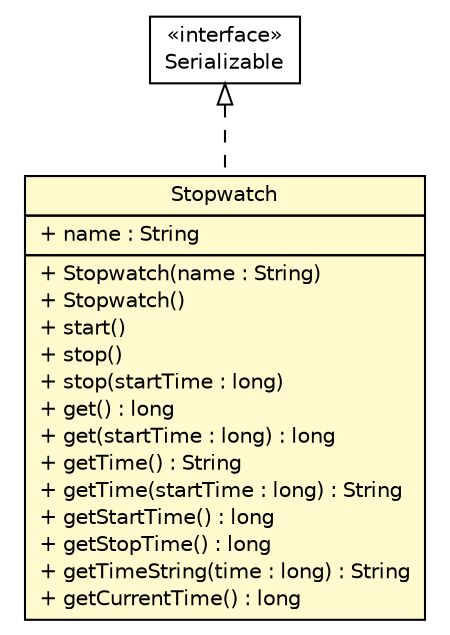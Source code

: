 #!/usr/local/bin/dot
#
# Class diagram 
# Generated by UMLGraph version R5_6 (http://www.umlgraph.org/)
#

digraph G {
	edge [fontname="Helvetica",fontsize=10,labelfontname="Helvetica",labelfontsize=10];
	node [fontname="Helvetica",fontsize=10,shape=plaintext];
	nodesep=0.25;
	ranksep=0.5;
	// sorcer.util.Stopwatch
	c586334 [label=<<table title="sorcer.util.Stopwatch" border="0" cellborder="1" cellspacing="0" cellpadding="2" port="p" bgcolor="lemonChiffon" href="./Stopwatch.html">
		<tr><td><table border="0" cellspacing="0" cellpadding="1">
<tr><td align="center" balign="center"> Stopwatch </td></tr>
		</table></td></tr>
		<tr><td><table border="0" cellspacing="0" cellpadding="1">
<tr><td align="left" balign="left"> + name : String </td></tr>
		</table></td></tr>
		<tr><td><table border="0" cellspacing="0" cellpadding="1">
<tr><td align="left" balign="left"> + Stopwatch(name : String) </td></tr>
<tr><td align="left" balign="left"> + Stopwatch() </td></tr>
<tr><td align="left" balign="left"> + start() </td></tr>
<tr><td align="left" balign="left"> + stop() </td></tr>
<tr><td align="left" balign="left"> + stop(startTime : long) </td></tr>
<tr><td align="left" balign="left"> + get() : long </td></tr>
<tr><td align="left" balign="left"> + get(startTime : long) : long </td></tr>
<tr><td align="left" balign="left"> + getTime() : String </td></tr>
<tr><td align="left" balign="left"> + getTime(startTime : long) : String </td></tr>
<tr><td align="left" balign="left"> + getStartTime() : long </td></tr>
<tr><td align="left" balign="left"> + getStopTime() : long </td></tr>
<tr><td align="left" balign="left"> + getTimeString(time : long) : String </td></tr>
<tr><td align="left" balign="left"> + getCurrentTime() : long </td></tr>
		</table></td></tr>
		</table>>, URL="./Stopwatch.html", fontname="Helvetica", fontcolor="black", fontsize=10.0];
	//sorcer.util.Stopwatch implements java.io.Serializable
	c587037:p -> c586334:p [dir=back,arrowtail=empty,style=dashed];
	// java.io.Serializable
	c587037 [label=<<table title="java.io.Serializable" border="0" cellborder="1" cellspacing="0" cellpadding="2" port="p" href="http://docs.oracle.com/javase/7/docs/api/java/io/Serializable.html">
		<tr><td><table border="0" cellspacing="0" cellpadding="1">
<tr><td align="center" balign="center"> &#171;interface&#187; </td></tr>
<tr><td align="center" balign="center"> Serializable </td></tr>
		</table></td></tr>
		</table>>, URL="http://docs.oracle.com/javase/7/docs/api/java/io/Serializable.html", fontname="Helvetica", fontcolor="black", fontsize=10.0];
}

